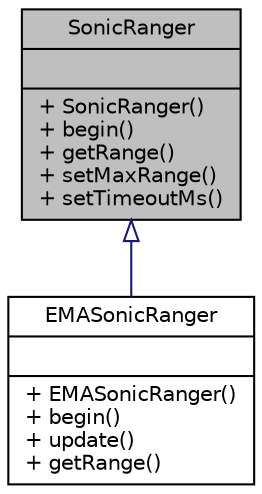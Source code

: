 digraph "SonicRanger"
{
  edge [fontname="Helvetica",fontsize="10",labelfontname="Helvetica",labelfontsize="10"];
  node [fontname="Helvetica",fontsize="10",shape=record];
  Node0 [label="{SonicRanger\n||+ SonicRanger()\l+ begin()\l+ getRange()\l+ setMaxRange()\l+ setTimeoutMs()\l}",height=0.2,width=0.4,color="black", fillcolor="grey75", style="filled", fontcolor="black"];
  Node0 -> Node1 [dir="back",color="midnightblue",fontsize="10",style="solid",arrowtail="onormal",fontname="Helvetica"];
  Node1 [label="{EMASonicRanger\n||+ EMASonicRanger()\l+ begin()\l+ update()\l+ getRange()\l}",height=0.2,width=0.4,color="black", fillcolor="white", style="filled",URL="$classEMASonicRanger.html",tooltip="SonicRanger with EMA-smoothed values. "];
}
